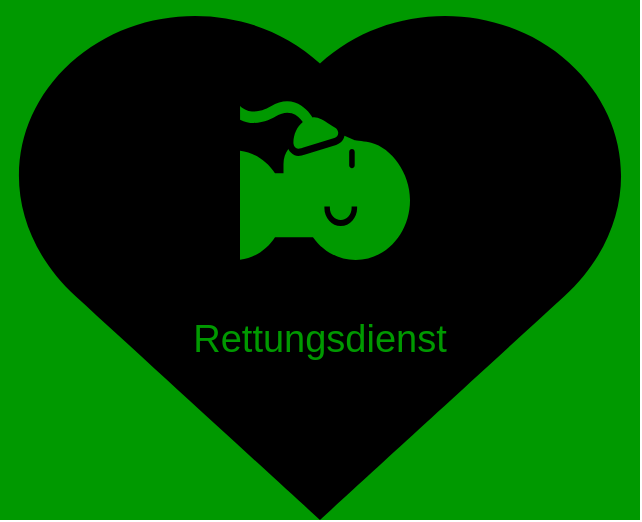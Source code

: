 <mxfile version="12.4.2" type="device" pages="1"><diagram id="WJ3pvwxHkd4DTgGIoq9J" name="Page-1"><mxGraphModel dx="989" dy="730" grid="1" gridSize="10" guides="1" tooltips="1" connect="1" arrows="1" fold="1" page="1" pageScale="1" pageWidth="827" pageHeight="1169" math="0" shadow="0"><root><mxCell id="0"/><mxCell id="1" parent="0"/><mxCell id="4n31SjlvGu7F5jLXSmON-11" value="" style="rounded=0;whiteSpace=wrap;html=1;fillColor=#009900;fontSize=19;fontColor=#009900;strokeColor=none;" vertex="1" parent="1"><mxGeometry x="310" y="160" width="320" height="260" as="geometry"/></mxCell><mxCell id="4n31SjlvGu7F5jLXSmON-8" value="" style="shape=mxgraph.signs.healthcare.heart_1;html=1;pointerEvents=1;fillColor=#000000;strokeColor=none;verticalLabelPosition=bottom;verticalAlign=top;align=center;fontSize=19;fontColor=#009900;" vertex="1" parent="1"><mxGeometry x="310" y="160" width="320" height="260" as="geometry"/></mxCell><mxCell id="4n31SjlvGu7F5jLXSmON-9" value="" style="shape=mxgraph.signs.healthcare.anesthesia;html=1;pointerEvents=1;fillColor=#009900;strokeColor=none;verticalLabelPosition=bottom;verticalAlign=top;align=center;fontSize=19;fontColor=#009900;" vertex="1" parent="1"><mxGeometry x="430" y="210" width="85" height="80" as="geometry"/></mxCell><mxCell id="4n31SjlvGu7F5jLXSmON-10" value="Rettungsdienst" style="text;html=1;strokeColor=none;fillColor=none;align=center;verticalAlign=middle;whiteSpace=wrap;rounded=0;fontSize=19;fontColor=#009900;" vertex="1" parent="1"><mxGeometry x="450" y="320" width="40" height="20" as="geometry"/></mxCell></root></mxGraphModel></diagram></mxfile>